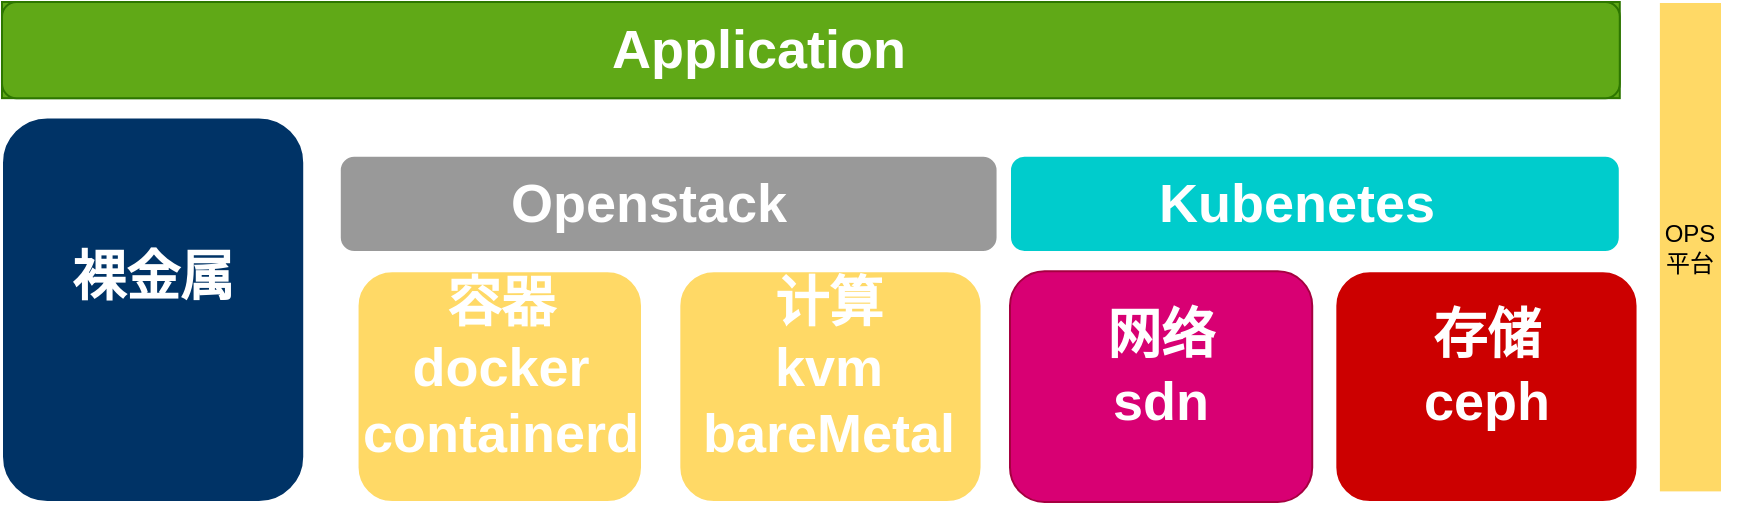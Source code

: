 <mxfile version="14.7.6" type="github" pages="3">
  <diagram name="Page-1" id="12e1b939-464a-85fe-373e-61e167be1490">
    <mxGraphModel dx="2066" dy="1074" grid="1" gridSize="10" guides="1" tooltips="1" connect="1" arrows="1" fold="1" page="1" pageScale="1.5" pageWidth="4681" pageHeight="3300" background="none" math="0" shadow="0">
      <root>
        <mxCell id="0" />
        <mxCell id="1" parent="0" />
        <mxCell id="xA-Apx7FD3ZzfJ_9MI9g-39" value="" style="group" parent="1" vertex="1" connectable="0">
          <mxGeometry x="440" y="70" width="880" height="250" as="geometry" />
        </mxCell>
        <mxCell id="xA-Apx7FD3ZzfJ_9MI9g-9" value="" style="group;fillColor=#60a917;strokeColor=#2D7600;fontColor=#ffffff;" parent="xA-Apx7FD3ZzfJ_9MI9g-39" vertex="1" connectable="0">
          <mxGeometry width="808.889" height="48.077" as="geometry" />
        </mxCell>
        <mxCell id="xA-Apx7FD3ZzfJ_9MI9g-6" value="" style="rounded=1;whiteSpace=wrap;html=1;strokeColor=#2D7600;strokeWidth=1;fillColor=#60a917;fontColor=#ffffff;" parent="xA-Apx7FD3ZzfJ_9MI9g-9" vertex="1">
          <mxGeometry width="808.889" height="48.077" as="geometry" />
        </mxCell>
        <mxCell id="xA-Apx7FD3ZzfJ_9MI9g-8" value="Application" style="text;html=1;strokeColor=none;fillColor=none;align=center;verticalAlign=middle;whiteSpace=wrap;rounded=0;shadow=0;fontSize=27;fontColor=#FFFFFF;fontStyle=1" parent="xA-Apx7FD3ZzfJ_9MI9g-9" vertex="1">
          <mxGeometry x="208.313" width="341.098" height="48.077" as="geometry" />
        </mxCell>
        <mxCell id="xA-Apx7FD3ZzfJ_9MI9g-10" value="" style="group" parent="xA-Apx7FD3ZzfJ_9MI9g-39" vertex="1" connectable="0">
          <mxGeometry x="168.889" y="76.923" width="328.889" height="48.077" as="geometry" />
        </mxCell>
        <mxCell id="xA-Apx7FD3ZzfJ_9MI9g-11" value="" style="rounded=1;whiteSpace=wrap;html=1;strokeColor=#FFFFFF;strokeWidth=1;fillColor=#999999;" parent="xA-Apx7FD3ZzfJ_9MI9g-10" vertex="1">
          <mxGeometry width="328.889" height="48.077" as="geometry" />
        </mxCell>
        <mxCell id="xA-Apx7FD3ZzfJ_9MI9g-12" value="Openstack" style="text;html=1;strokeColor=none;fillColor=none;align=center;verticalAlign=middle;whiteSpace=wrap;rounded=0;shadow=0;fontSize=27;fontColor=#FFFFFF;fontStyle=1" parent="xA-Apx7FD3ZzfJ_9MI9g-10" vertex="1">
          <mxGeometry x="84.699" width="138.688" height="48.077" as="geometry" />
        </mxCell>
        <mxCell id="xA-Apx7FD3ZzfJ_9MI9g-13" value="OPS平台" style="rounded=0;whiteSpace=wrap;html=1;strokeColor=#FFFFFF;strokeWidth=1;fillColor=#FFD966;gradientColor=none;" parent="xA-Apx7FD3ZzfJ_9MI9g-39" vertex="1">
          <mxGeometry x="828.44" width="31.56" height="245.192" as="geometry" />
        </mxCell>
        <mxCell id="xA-Apx7FD3ZzfJ_9MI9g-18" value="" style="group" parent="xA-Apx7FD3ZzfJ_9MI9g-39" vertex="1" connectable="0">
          <mxGeometry x="504" y="76.923" width="304.889" height="48.077" as="geometry" />
        </mxCell>
        <mxCell id="xA-Apx7FD3ZzfJ_9MI9g-16" value="" style="rounded=1;whiteSpace=wrap;html=1;strokeColor=#FFFFFF;strokeWidth=1;fillColor=#00CCCC;" parent="xA-Apx7FD3ZzfJ_9MI9g-18" vertex="1">
          <mxGeometry width="304.889" height="48.077" as="geometry" />
        </mxCell>
        <mxCell id="xA-Apx7FD3ZzfJ_9MI9g-17" value="Kubenetes" style="text;html=1;strokeColor=none;fillColor=none;align=center;verticalAlign=middle;whiteSpace=wrap;rounded=0;shadow=0;fontSize=27;fontColor=#FFFFFF;fontStyle=1" parent="xA-Apx7FD3ZzfJ_9MI9g-18" vertex="1">
          <mxGeometry x="78.518" width="128.568" height="48.077" as="geometry" />
        </mxCell>
        <mxCell id="xA-Apx7FD3ZzfJ_9MI9g-21" value="" style="group" parent="xA-Apx7FD3ZzfJ_9MI9g-39" vertex="1" connectable="0">
          <mxGeometry x="177.778" y="134.615" width="142.222" height="115.385" as="geometry" />
        </mxCell>
        <mxCell id="xA-Apx7FD3ZzfJ_9MI9g-19" value="" style="rounded=1;whiteSpace=wrap;html=1;fillColor=#FFD966;strokeColor=#FFFFFF;strokeWidth=1;" parent="xA-Apx7FD3ZzfJ_9MI9g-21" vertex="1">
          <mxGeometry width="142.222" height="115.385" as="geometry" />
        </mxCell>
        <mxCell id="xA-Apx7FD3ZzfJ_9MI9g-20" value="容器&lt;br&gt;docker&lt;br&gt;containerd" style="text;html=1;strokeColor=none;fillColor=none;align=center;verticalAlign=middle;whiteSpace=wrap;rounded=0;shadow=0;fontSize=27;fontColor=#FFFFFF;fontStyle=1" parent="xA-Apx7FD3ZzfJ_9MI9g-21" vertex="1">
          <mxGeometry x="5.845" y="24.038" width="130.53" height="48.077" as="geometry" />
        </mxCell>
        <mxCell id="xA-Apx7FD3ZzfJ_9MI9g-22" value="" style="group" parent="xA-Apx7FD3ZzfJ_9MI9g-39" vertex="1" connectable="0">
          <mxGeometry x="337.778" y="134.615" width="151.111" height="115.385" as="geometry" />
        </mxCell>
        <mxCell id="xA-Apx7FD3ZzfJ_9MI9g-23" value="" style="rounded=1;whiteSpace=wrap;html=1;fillColor=#FFD966;strokeColor=#FFFFFF;strokeWidth=1;" parent="xA-Apx7FD3ZzfJ_9MI9g-22" vertex="1">
          <mxGeometry x="0.889" width="151.111" height="115.385" as="geometry" />
        </mxCell>
        <mxCell id="xA-Apx7FD3ZzfJ_9MI9g-24" value="计算&lt;br&gt;kvm&lt;br&gt;bareMetal" style="text;html=1;strokeColor=none;fillColor=none;align=center;verticalAlign=middle;whiteSpace=wrap;rounded=0;shadow=0;fontSize=27;fontColor=#FFFFFF;fontStyle=1" parent="xA-Apx7FD3ZzfJ_9MI9g-22" vertex="1">
          <mxGeometry x="6.21" y="24.038" width="138.688" height="48.077" as="geometry" />
        </mxCell>
        <mxCell id="xA-Apx7FD3ZzfJ_9MI9g-25" value="" style="group" parent="xA-Apx7FD3ZzfJ_9MI9g-39" vertex="1" connectable="0">
          <mxGeometry x="504" y="134.615" width="151.111" height="115.385" as="geometry" />
        </mxCell>
        <mxCell id="xA-Apx7FD3ZzfJ_9MI9g-26" value="" style="rounded=1;whiteSpace=wrap;html=1;fillColor=#d80073;strokeColor=#A50040;strokeWidth=1;fontColor=#ffffff;" parent="xA-Apx7FD3ZzfJ_9MI9g-25" vertex="1">
          <mxGeometry width="151.111" height="115.385" as="geometry" />
        </mxCell>
        <mxCell id="xA-Apx7FD3ZzfJ_9MI9g-27" value="网络&lt;br&gt;sdn&lt;br&gt;" style="text;html=1;strokeColor=none;fillColor=none;align=center;verticalAlign=middle;whiteSpace=wrap;rounded=0;shadow=0;fontSize=27;fontColor=#FFFFFF;fontStyle=1" parent="xA-Apx7FD3ZzfJ_9MI9g-25" vertex="1">
          <mxGeometry x="6.21" y="24.038" width="138.688" height="48.077" as="geometry" />
        </mxCell>
        <mxCell id="xA-Apx7FD3ZzfJ_9MI9g-28" value="" style="group" parent="xA-Apx7FD3ZzfJ_9MI9g-39" vertex="1" connectable="0">
          <mxGeometry x="666.667" y="134.615" width="151.111" height="115.385" as="geometry" />
        </mxCell>
        <mxCell id="xA-Apx7FD3ZzfJ_9MI9g-29" value="" style="rounded=1;whiteSpace=wrap;html=1;strokeColor=#FFFFFF;strokeWidth=1;fillColor=#CC0000;" parent="xA-Apx7FD3ZzfJ_9MI9g-28" vertex="1">
          <mxGeometry width="151.111" height="115.385" as="geometry" />
        </mxCell>
        <mxCell id="xA-Apx7FD3ZzfJ_9MI9g-30" value="存储&lt;br&gt;ceph&lt;br&gt;" style="text;html=1;strokeColor=none;fillColor=none;align=center;verticalAlign=middle;whiteSpace=wrap;rounded=0;shadow=0;fontSize=27;fontColor=#FFFFFF;fontStyle=1" parent="xA-Apx7FD3ZzfJ_9MI9g-28" vertex="1">
          <mxGeometry x="6.21" y="24.038" width="138.688" height="48.077" as="geometry" />
        </mxCell>
        <mxCell id="xA-Apx7FD3ZzfJ_9MI9g-31" value="" style="group" parent="xA-Apx7FD3ZzfJ_9MI9g-39" vertex="1" connectable="0">
          <mxGeometry y="57.692" width="151.111" height="192.308" as="geometry" />
        </mxCell>
        <mxCell id="xA-Apx7FD3ZzfJ_9MI9g-32" value="" style="rounded=1;whiteSpace=wrap;html=1;strokeColor=#FFFFFF;strokeWidth=1;fillColor=#003366;" parent="xA-Apx7FD3ZzfJ_9MI9g-31" vertex="1">
          <mxGeometry width="151.111" height="192.308" as="geometry" />
        </mxCell>
        <mxCell id="xA-Apx7FD3ZzfJ_9MI9g-33" value="裸金属" style="text;html=1;strokeColor=none;fillColor=none;align=center;verticalAlign=middle;whiteSpace=wrap;rounded=0;shadow=0;fontSize=27;fontColor=#FFFFFF;fontStyle=1" parent="xA-Apx7FD3ZzfJ_9MI9g-31" vertex="1">
          <mxGeometry x="6.21" y="40.064" width="138.688" height="80.128" as="geometry" />
        </mxCell>
      </root>
    </mxGraphModel>
  </diagram>
  <diagram id="CvHFlYByhbGHV6HON6ab" name="Page-2">
    <mxGraphModel dx="2066" dy="1074" grid="1" gridSize="10" guides="1" tooltips="1" connect="1" arrows="1" fold="1" page="1" pageScale="1" pageWidth="4681" pageHeight="3300" math="0" shadow="0">
      <root>
        <mxCell id="0R_mIevTIfDxdQnX68P9-0" />
        <mxCell id="0R_mIevTIfDxdQnX68P9-1" parent="0R_mIevTIfDxdQnX68P9-0" />
        <mxCell id="8IOnvDrxRcLWv2jA8Hf4-0" value="" style="group" parent="0R_mIevTIfDxdQnX68P9-1" vertex="1" connectable="0">
          <mxGeometry x="270" y="380" width="240" height="350" as="geometry" />
        </mxCell>
        <mxCell id="8IOnvDrxRcLWv2jA8Hf4-1" value="集群规模：1335&lt;br&gt;云主机：8027&lt;br&gt;使用memory：237.7T&lt;br&gt;使用disk：4.8PB" style="rounded=1;whiteSpace=wrap;html=1;strokeColor=#FFFFFF;strokeWidth=1;gradientColor=none;fillColor=#B3B3B3;" parent="8IOnvDrxRcLWv2jA8Hf4-0" vertex="1">
          <mxGeometry width="240" height="350" as="geometry" />
        </mxCell>
        <mxCell id="8IOnvDrxRcLWv2jA8Hf4-2" value="博兴机房" style="text;html=1;strokeColor=none;fillColor=none;align=center;verticalAlign=middle;whiteSpace=wrap;rounded=0;shadow=0;fontSize=27;fontColor=#FFFFFF;fontStyle=1" parent="8IOnvDrxRcLWv2jA8Hf4-0" vertex="1">
          <mxGeometry width="240" height="50" as="geometry" />
        </mxCell>
        <mxCell id="8IOnvDrxRcLWv2jA8Hf4-3" value="" style="rounded=0;whiteSpace=wrap;html=1;strokeColor=#FFFFFF;strokeWidth=1;gradientColor=none;fillColor=#CCCCFF;" parent="0R_mIevTIfDxdQnX68P9-1" vertex="1">
          <mxGeometry x="180" y="840" width="920" height="430" as="geometry" />
        </mxCell>
        <mxCell id="8IOnvDrxRcLWv2jA8Hf4-4" value="Nova,Glance,Cinder 使用同一存储pool" style="text;html=1;strokeColor=none;fillColor=none;align=center;verticalAlign=middle;whiteSpace=wrap;rounded=0;shadow=0;fontSize=27;fontColor=#FFFFFF;fontStyle=1" parent="0R_mIevTIfDxdQnX68P9-1" vertex="1">
          <mxGeometry x="320" y="840" width="650" height="50" as="geometry" />
        </mxCell>
        <mxCell id="9GOsruX7ZAcM9XkK-i7c-39" value="" style="edgeStyle=orthogonalEdgeStyle;rounded=0;orthogonalLoop=1;jettySize=auto;html=1;fontSize=16;startArrow=classic;startFill=1;entryX=0.5;entryY=0;entryDx=0;entryDy=0;" parent="0R_mIevTIfDxdQnX68P9-1" source="8IOnvDrxRcLWv2jA8Hf4-5" target="8IOnvDrxRcLWv2jA8Hf4-21" edge="1">
          <mxGeometry relative="1" as="geometry" />
        </mxCell>
        <mxCell id="8IOnvDrxRcLWv2jA8Hf4-5" value="" style="rounded=0;whiteSpace=wrap;html=1;strokeColor=#FFFFFF;strokeWidth=1;gradientColor=none;fillColor=#999999;" parent="0R_mIevTIfDxdQnX68P9-1" vertex="1">
          <mxGeometry x="567.5" y="890" width="145" height="90" as="geometry" />
        </mxCell>
        <mxCell id="9GOsruX7ZAcM9XkK-i7c-37" value="" style="edgeStyle=orthogonalEdgeStyle;rounded=0;orthogonalLoop=1;jettySize=auto;html=1;fontSize=16;startArrow=classic;startFill=1;" parent="0R_mIevTIfDxdQnX68P9-1" source="8IOnvDrxRcLWv2jA8Hf4-6" target="8IOnvDrxRcLWv2jA8Hf4-21" edge="1">
          <mxGeometry relative="1" as="geometry">
            <Array as="points">
              <mxPoint x="325" y="1020" />
              <mxPoint x="325" y="1020" />
            </Array>
          </mxGeometry>
        </mxCell>
        <mxCell id="8IOnvDrxRcLWv2jA8Hf4-6" value="" style="rounded=0;whiteSpace=wrap;html=1;strokeColor=#FFFFFF;strokeWidth=1;gradientColor=none;fillColor=#999999;" parent="0R_mIevTIfDxdQnX68P9-1" vertex="1">
          <mxGeometry x="250" y="890" width="150" height="90" as="geometry" />
        </mxCell>
        <mxCell id="9GOsruX7ZAcM9XkK-i7c-40" value="" style="edgeStyle=orthogonalEdgeStyle;rounded=0;orthogonalLoop=1;jettySize=auto;html=1;fontSize=16;startArrow=classic;startFill=1;" parent="0R_mIevTIfDxdQnX68P9-1" source="8IOnvDrxRcLWv2jA8Hf4-7" target="8IOnvDrxRcLWv2jA8Hf4-21" edge="1">
          <mxGeometry relative="1" as="geometry">
            <Array as="points">
              <mxPoint x="960" y="1030" />
              <mxPoint x="960" y="1030" />
            </Array>
          </mxGeometry>
        </mxCell>
        <mxCell id="8IOnvDrxRcLWv2jA8Hf4-7" value="" style="rounded=0;whiteSpace=wrap;html=1;strokeColor=#FFFFFF;strokeWidth=1;gradientColor=none;fillColor=#999999;" parent="0R_mIevTIfDxdQnX68P9-1" vertex="1">
          <mxGeometry x="890" y="895" width="140" height="90" as="geometry" />
        </mxCell>
        <mxCell id="8IOnvDrxRcLWv2jA8Hf4-10" value="nova" style="text;html=1;strokeColor=none;align=center;verticalAlign=middle;whiteSpace=wrap;rounded=1;shadow=0;fontSize=16;fontColor=#FFFFFF;fontStyle=1;fillColor=#67AB9F;" parent="0R_mIevTIfDxdQnX68P9-1" vertex="1">
          <mxGeometry x="265" y="911" width="120" height="20" as="geometry" />
        </mxCell>
        <mxCell id="8IOnvDrxRcLWv2jA8Hf4-11" value="glance" style="text;html=1;strokeColor=none;align=center;verticalAlign=middle;whiteSpace=wrap;rounded=1;shadow=0;fontSize=16;fontColor=#FFFFFF;fontStyle=1;fillColor=#67AB9F;" parent="0R_mIevTIfDxdQnX68P9-1" vertex="1">
          <mxGeometry x="585" y="910" width="120" height="20" as="geometry" />
        </mxCell>
        <mxCell id="8IOnvDrxRcLWv2jA8Hf4-12" value="cinder" style="text;html=1;strokeColor=none;align=center;verticalAlign=middle;whiteSpace=wrap;rounded=1;shadow=0;fontSize=16;fontColor=#FFFFFF;fontStyle=1;fillColor=#67AB9F;" parent="0R_mIevTIfDxdQnX68P9-1" vertex="1">
          <mxGeometry x="900" y="910" width="120" height="20" as="geometry" />
        </mxCell>
        <mxCell id="8IOnvDrxRcLWv2jA8Hf4-19" value="&lt;font style=&quot;font-size: 12px&quot;&gt;VM&lt;/font&gt;" style="ellipse;shape=doubleEllipse;whiteSpace=wrap;html=1;rounded=1;fontSize=16;strokeColor=#FFFFFF;strokeWidth=1;fillColor=#EA6B66;gradientColor=none;" parent="0R_mIevTIfDxdQnX68P9-1" vertex="1">
          <mxGeometry x="265" y="940" width="45" height="30" as="geometry" />
        </mxCell>
        <mxCell id="8IOnvDrxRcLWv2jA8Hf4-20" value="&lt;font style=&quot;font-size: 12px&quot;&gt;VM&lt;/font&gt;" style="ellipse;shape=doubleEllipse;whiteSpace=wrap;html=1;rounded=1;fontSize=16;strokeColor=#FFFFFF;strokeWidth=1;fillColor=#EA6B66;gradientColor=none;" parent="0R_mIevTIfDxdQnX68P9-1" vertex="1">
          <mxGeometry x="340" y="940" width="45" height="30" as="geometry" />
        </mxCell>
        <mxCell id="8IOnvDrxRcLWv2jA8Hf4-21" value="" style="rounded=1;whiteSpace=wrap;html=1;fontSize=16;strokeColor=#FFFFFF;strokeWidth=1;fillColor=#CCCCCC;" parent="0R_mIevTIfDxdQnX68P9-1" vertex="1">
          <mxGeometry x="180" y="1040" width="920" height="230" as="geometry" />
        </mxCell>
        <mxCell id="9GOsruX7ZAcM9XkK-i7c-0" value="Pool" style="ellipse;shape=doubleEllipse;whiteSpace=wrap;html=1;rounded=1;fontSize=16;strokeColor=#FFFFFF;strokeWidth=1;gradientColor=none;fillColor=#CC99FF;" parent="0R_mIevTIfDxdQnX68P9-1" vertex="1">
          <mxGeometry x="501.25" y="1060" width="287.5" height="100" as="geometry" />
        </mxCell>
        <mxCell id="9GOsruX7ZAcM9XkK-i7c-1" value="pg1" style="ellipse;shape=doubleEllipse;whiteSpace=wrap;html=1;aspect=fixed;rounded=1;fontSize=16;strokeColor=#FFFFFF;strokeWidth=1;gradientColor=none;fillColor=#9999FF;" parent="0R_mIevTIfDxdQnX68P9-1" vertex="1">
          <mxGeometry x="540" y="1080" width="40" height="40" as="geometry" />
        </mxCell>
        <mxCell id="9GOsruX7ZAcM9XkK-i7c-2" value="pg4" style="ellipse;shape=doubleEllipse;whiteSpace=wrap;html=1;aspect=fixed;rounded=1;fontSize=16;strokeColor=#FFFFFF;strokeWidth=1;gradientColor=none;fillColor=#9999FF;" parent="0R_mIevTIfDxdQnX68P9-1" vertex="1">
          <mxGeometry x="717.5" y="1100" width="40" height="40" as="geometry" />
        </mxCell>
        <mxCell id="9GOsruX7ZAcM9XkK-i7c-3" value="pg3" style="ellipse;shape=doubleEllipse;whiteSpace=wrap;html=1;aspect=fixed;rounded=1;fontSize=16;strokeColor=#FFFFFF;strokeWidth=1;gradientColor=none;fillColor=#9999FF;" parent="0R_mIevTIfDxdQnX68P9-1" vertex="1">
          <mxGeometry x="677.5" y="1080" width="40" height="40" as="geometry" />
        </mxCell>
        <mxCell id="9GOsruX7ZAcM9XkK-i7c-4" value="pg2" style="ellipse;shape=doubleEllipse;whiteSpace=wrap;html=1;aspect=fixed;rounded=1;fontSize=16;strokeColor=#FFFFFF;strokeWidth=1;gradientColor=none;fillColor=#9999FF;" parent="0R_mIevTIfDxdQnX68P9-1" vertex="1">
          <mxGeometry x="580" y="1110" width="40" height="40" as="geometry" />
        </mxCell>
        <mxCell id="9GOsruX7ZAcM9XkK-i7c-8" value="" style="group" parent="0R_mIevTIfDxdQnX68P9-1" vertex="1" connectable="0">
          <mxGeometry x="220" y="1150" width="120" height="120" as="geometry" />
        </mxCell>
        <mxCell id="9GOsruX7ZAcM9XkK-i7c-5" value="Node" style="rounded=0;whiteSpace=wrap;html=1;fontSize=16;strokeColor=#FFFFFF;strokeWidth=1;fillColor=#9999FF;gradientColor=none;labelPosition=center;verticalLabelPosition=top;align=center;verticalAlign=bottom;" parent="9GOsruX7ZAcM9XkK-i7c-8" vertex="1">
          <mxGeometry width="120" height="120" as="geometry" />
        </mxCell>
        <mxCell id="9GOsruX7ZAcM9XkK-i7c-6" value="ODS" style="whiteSpace=wrap;html=1;aspect=fixed;rounded=1;fontSize=16;strokeColor=#FFFFFF;strokeWidth=1;gradientColor=none;fillColor=#00FF80;" parent="9GOsruX7ZAcM9XkK-i7c-8" vertex="1">
          <mxGeometry x="10" y="50" width="40" height="40" as="geometry" />
        </mxCell>
        <mxCell id="9GOsruX7ZAcM9XkK-i7c-7" value="ODS" style="whiteSpace=wrap;html=1;aspect=fixed;rounded=1;fontSize=16;strokeColor=#FFFFFF;strokeWidth=1;gradientColor=none;fillColor=#00FF80;" parent="9GOsruX7ZAcM9XkK-i7c-8" vertex="1">
          <mxGeometry x="70" y="50" width="40" height="40" as="geometry" />
        </mxCell>
        <mxCell id="9GOsruX7ZAcM9XkK-i7c-9" value="" style="group" parent="0R_mIevTIfDxdQnX68P9-1" vertex="1" connectable="0">
          <mxGeometry x="360" y="1150" width="120" height="120" as="geometry" />
        </mxCell>
        <mxCell id="9GOsruX7ZAcM9XkK-i7c-10" value="Node" style="rounded=0;whiteSpace=wrap;html=1;fontSize=16;strokeColor=#FFFFFF;strokeWidth=1;fillColor=#9999FF;gradientColor=none;labelPosition=center;verticalLabelPosition=top;align=center;verticalAlign=bottom;" parent="9GOsruX7ZAcM9XkK-i7c-9" vertex="1">
          <mxGeometry width="120" height="120" as="geometry" />
        </mxCell>
        <mxCell id="9GOsruX7ZAcM9XkK-i7c-11" value="ODS" style="whiteSpace=wrap;html=1;aspect=fixed;rounded=1;fontSize=16;strokeColor=#FFFFFF;strokeWidth=1;gradientColor=none;fillColor=#00FF80;" parent="9GOsruX7ZAcM9XkK-i7c-9" vertex="1">
          <mxGeometry x="10" y="50" width="40" height="40" as="geometry" />
        </mxCell>
        <mxCell id="9GOsruX7ZAcM9XkK-i7c-12" value="ODS" style="whiteSpace=wrap;html=1;aspect=fixed;rounded=1;fontSize=16;strokeColor=#FFFFFF;strokeWidth=1;gradientColor=none;fillColor=#00FF80;" parent="9GOsruX7ZAcM9XkK-i7c-9" vertex="1">
          <mxGeometry x="70" y="50" width="40" height="40" as="geometry" />
        </mxCell>
        <mxCell id="9GOsruX7ZAcM9XkK-i7c-13" value="" style="group" parent="0R_mIevTIfDxdQnX68P9-1" vertex="1" connectable="0">
          <mxGeometry x="800" y="1140" width="120" height="120" as="geometry" />
        </mxCell>
        <mxCell id="9GOsruX7ZAcM9XkK-i7c-14" value="Node" style="rounded=0;whiteSpace=wrap;html=1;fontSize=16;strokeColor=#FFFFFF;strokeWidth=1;fillColor=#9999FF;gradientColor=none;labelPosition=center;verticalLabelPosition=top;align=center;verticalAlign=bottom;" parent="9GOsruX7ZAcM9XkK-i7c-13" vertex="1">
          <mxGeometry width="120" height="120" as="geometry" />
        </mxCell>
        <mxCell id="9GOsruX7ZAcM9XkK-i7c-15" value="ODS" style="whiteSpace=wrap;html=1;aspect=fixed;rounded=1;fontSize=16;strokeColor=#FFFFFF;strokeWidth=1;gradientColor=none;fillColor=#00FF80;" parent="9GOsruX7ZAcM9XkK-i7c-13" vertex="1">
          <mxGeometry x="10" y="50" width="40" height="40" as="geometry" />
        </mxCell>
        <mxCell id="9GOsruX7ZAcM9XkK-i7c-16" value="ODS" style="whiteSpace=wrap;html=1;aspect=fixed;rounded=1;fontSize=16;strokeColor=#FFFFFF;strokeWidth=1;gradientColor=none;fillColor=#00FF80;" parent="9GOsruX7ZAcM9XkK-i7c-13" vertex="1">
          <mxGeometry x="70" y="50" width="40" height="40" as="geometry" />
        </mxCell>
        <mxCell id="9GOsruX7ZAcM9XkK-i7c-17" value="" style="group" parent="0R_mIevTIfDxdQnX68P9-1" vertex="1" connectable="0">
          <mxGeometry x="950" y="1140" width="120" height="120" as="geometry" />
        </mxCell>
        <mxCell id="9GOsruX7ZAcM9XkK-i7c-18" value="Node" style="rounded=0;whiteSpace=wrap;html=1;fontSize=16;strokeColor=#FFFFFF;strokeWidth=1;fillColor=#9999FF;gradientColor=none;labelPosition=center;verticalLabelPosition=top;align=center;verticalAlign=bottom;" parent="9GOsruX7ZAcM9XkK-i7c-17" vertex="1">
          <mxGeometry width="120" height="120" as="geometry" />
        </mxCell>
        <mxCell id="9GOsruX7ZAcM9XkK-i7c-19" value="ODS" style="whiteSpace=wrap;html=1;aspect=fixed;rounded=1;fontSize=16;strokeColor=#FFFFFF;strokeWidth=1;gradientColor=none;fillColor=#00FF80;" parent="9GOsruX7ZAcM9XkK-i7c-17" vertex="1">
          <mxGeometry x="10" y="50" width="40" height="40" as="geometry" />
        </mxCell>
        <mxCell id="9GOsruX7ZAcM9XkK-i7c-20" value="ODS" style="whiteSpace=wrap;html=1;aspect=fixed;rounded=1;fontSize=16;strokeColor=#FFFFFF;strokeWidth=1;gradientColor=none;fillColor=#00FF80;" parent="9GOsruX7ZAcM9XkK-i7c-17" vertex="1">
          <mxGeometry x="70" y="50" width="40" height="40" as="geometry" />
        </mxCell>
        <mxCell id="9GOsruX7ZAcM9XkK-i7c-29" value="" style="curved=1;endArrow=classic;html=1;fontSize=16;exitX=-0.025;exitY=0.7;exitDx=0;exitDy=0;exitPerimeter=0;entryX=0.5;entryY=0;entryDx=0;entryDy=0;" parent="0R_mIevTIfDxdQnX68P9-1" source="9GOsruX7ZAcM9XkK-i7c-1" target="9GOsruX7ZAcM9XkK-i7c-6" edge="1">
          <mxGeometry width="50" height="50" relative="1" as="geometry">
            <mxPoint x="1020" y="820" as="sourcePoint" />
            <mxPoint x="640" y="780" as="targetPoint" />
            <Array as="points">
              <mxPoint x="480" y="1080" />
              <mxPoint x="410" y="1070" />
              <mxPoint x="360" y="1080" />
              <mxPoint x="310" y="1120" />
            </Array>
          </mxGeometry>
        </mxCell>
        <mxCell id="9GOsruX7ZAcM9XkK-i7c-30" value="" style="curved=1;endArrow=classic;html=1;fontSize=16;entryX=0.5;entryY=0;entryDx=0;entryDy=0;entryPerimeter=0;" parent="0R_mIevTIfDxdQnX68P9-1" target="9GOsruX7ZAcM9XkK-i7c-11" edge="1">
          <mxGeometry width="50" height="50" relative="1" as="geometry">
            <mxPoint x="540" y="1110" as="sourcePoint" />
            <mxPoint x="572.5" y="1175" as="targetPoint" />
            <Array as="points">
              <mxPoint x="500" y="1100" />
              <mxPoint x="360" y="1090" />
            </Array>
          </mxGeometry>
        </mxCell>
        <mxCell id="9GOsruX7ZAcM9XkK-i7c-31" value="" style="curved=1;endArrow=classic;html=1;fontSize=16;exitX=0;exitY=1;exitDx=0;exitDy=0;entryX=0.5;entryY=0;entryDx=0;entryDy=0;" parent="0R_mIevTIfDxdQnX68P9-1" source="9GOsruX7ZAcM9XkK-i7c-1" target="9GOsruX7ZAcM9XkK-i7c-15" edge="1">
          <mxGeometry width="50" height="50" relative="1" as="geometry">
            <mxPoint x="560" y="1225" as="sourcePoint" />
            <mxPoint x="610" y="1175" as="targetPoint" />
            <Array as="points">
              <mxPoint x="520" y="1150" />
              <mxPoint x="580" y="1180" />
            </Array>
          </mxGeometry>
        </mxCell>
        <mxCell id="9GOsruX7ZAcM9XkK-i7c-32" value="" style="curved=1;endArrow=classic;html=1;fontSize=16;entryX=1;entryY=0.5;entryDx=0;entryDy=0;" parent="0R_mIevTIfDxdQnX68P9-1" source="9GOsruX7ZAcM9XkK-i7c-2" target="9GOsruX7ZAcM9XkK-i7c-12" edge="1">
          <mxGeometry width="50" height="50" relative="1" as="geometry">
            <mxPoint x="550" y="1260" as="sourcePoint" />
            <mxPoint x="600" y="1210" as="targetPoint" />
            <Array as="points">
              <mxPoint x="760" y="1190" />
            </Array>
          </mxGeometry>
        </mxCell>
        <mxCell id="9GOsruX7ZAcM9XkK-i7c-33" value="" style="curved=1;endArrow=classic;html=1;fontSize=16;exitX=1;exitY=0.5;exitDx=0;exitDy=0;entryX=0.5;entryY=0;entryDx=0;entryDy=0;" parent="0R_mIevTIfDxdQnX68P9-1" source="9GOsruX7ZAcM9XkK-i7c-2" target="9GOsruX7ZAcM9XkK-i7c-16" edge="1">
          <mxGeometry width="50" height="50" relative="1" as="geometry">
            <mxPoint x="690" y="1260" as="sourcePoint" />
            <mxPoint x="740" y="1210" as="targetPoint" />
            <Array as="points">
              <mxPoint x="900" y="1120" />
            </Array>
          </mxGeometry>
        </mxCell>
        <mxCell id="9GOsruX7ZAcM9XkK-i7c-34" value="" style="curved=1;endArrow=classic;html=1;fontSize=16;entryX=0.5;entryY=0;entryDx=0;entryDy=0;" parent="0R_mIevTIfDxdQnX68P9-1" target="9GOsruX7ZAcM9XkK-i7c-19" edge="1">
          <mxGeometry width="50" height="50" relative="1" as="geometry">
            <mxPoint x="760" y="1120" as="sourcePoint" />
            <mxPoint x="985" y="1060" as="targetPoint" />
            <Array as="points">
              <mxPoint x="870" y="1070" />
              <mxPoint x="935" y="1120" />
            </Array>
          </mxGeometry>
        </mxCell>
      </root>
    </mxGraphModel>
  </diagram>
  <diagram id="hVeowmfRpKV5Zu2NvFsv" name="Page-3">
    <mxGraphModel dx="2066" dy="1074" grid="1" gridSize="10" guides="1" tooltips="1" connect="1" arrows="1" fold="1" page="1" pageScale="1" pageWidth="4681" pageHeight="3300" math="0" shadow="0">
      <root>
        <mxCell id="oIWO2euINBTSQd1saSlf-0" />
        <mxCell id="oIWO2euINBTSQd1saSlf-1" parent="oIWO2euINBTSQd1saSlf-0" />
        <mxCell id="oIWO2euINBTSQd1saSlf-2" value="" style="edgeStyle=orthogonalEdgeStyle;rounded=0;orthogonalLoop=1;jettySize=auto;html=1;" edge="1" parent="oIWO2euINBTSQd1saSlf-1" source="oIWO2euINBTSQd1saSlf-3" target="oIWO2euINBTSQd1saSlf-6">
          <mxGeometry relative="1" as="geometry" />
        </mxCell>
        <mxCell id="oIWO2euINBTSQd1saSlf-3" value="cgroupManager" style="rounded=0;whiteSpace=wrap;html=1;" vertex="1" parent="oIWO2euINBTSQd1saSlf-1">
          <mxGeometry x="460" y="90" width="120" height="60" as="geometry" />
        </mxCell>
        <mxCell id="oIWO2euINBTSQd1saSlf-4" value="" style="edgeStyle=orthogonalEdgeStyle;rounded=0;orthogonalLoop=1;jettySize=auto;html=1;" edge="1" parent="oIWO2euINBTSQd1saSlf-1" source="oIWO2euINBTSQd1saSlf-6" target="oIWO2euINBTSQd1saSlf-8">
          <mxGeometry relative="1" as="geometry" />
        </mxCell>
        <mxCell id="oIWO2euINBTSQd1saSlf-5" value="" style="edgeStyle=orthogonalEdgeStyle;rounded=0;orthogonalLoop=1;jettySize=auto;html=1;" edge="1" parent="oIWO2euINBTSQd1saSlf-1" source="oIWO2euINBTSQd1saSlf-6" target="oIWO2euINBTSQd1saSlf-10">
          <mxGeometry relative="1" as="geometry" />
        </mxCell>
        <mxCell id="oIWO2euINBTSQd1saSlf-6" value="/" style="rounded=0;whiteSpace=wrap;html=1;" vertex="1" parent="oIWO2euINBTSQd1saSlf-1">
          <mxGeometry x="460" y="170" width="120" height="60" as="geometry" />
        </mxCell>
        <mxCell id="oIWO2euINBTSQd1saSlf-7" value="" style="edgeStyle=orthogonalEdgeStyle;rounded=0;orthogonalLoop=1;jettySize=auto;html=1;" edge="1" parent="oIWO2euINBTSQd1saSlf-1" source="oIWO2euINBTSQd1saSlf-8" target="oIWO2euINBTSQd1saSlf-28">
          <mxGeometry relative="1" as="geometry" />
        </mxCell>
        <mxCell id="oIWO2euINBTSQd1saSlf-8" value="/kubepods.slice" style="rounded=0;whiteSpace=wrap;html=1;" vertex="1" parent="oIWO2euINBTSQd1saSlf-1">
          <mxGeometry x="460" y="360" width="120" height="60" as="geometry" />
        </mxCell>
        <mxCell id="oIWO2euINBTSQd1saSlf-9" value="" style="edgeStyle=orthogonalEdgeStyle;rounded=0;orthogonalLoop=1;jettySize=auto;html=1;" edge="1" parent="oIWO2euINBTSQd1saSlf-1" source="oIWO2euINBTSQd1saSlf-10" target="oIWO2euINBTSQd1saSlf-18">
          <mxGeometry relative="1" as="geometry" />
        </mxCell>
        <mxCell id="oIWO2euINBTSQd1saSlf-10" value="--system-reserved&lt;br&gt;-cgroup" style="rounded=0;whiteSpace=wrap;html=1;" vertex="1" parent="oIWO2euINBTSQd1saSlf-1">
          <mxGeometry x="650" y="260" width="120" height="60" as="geometry" />
        </mxCell>
        <mxCell id="oIWO2euINBTSQd1saSlf-11" value="" style="edgeStyle=orthogonalEdgeStyle;rounded=0;orthogonalLoop=1;jettySize=auto;html=1;" edge="1" parent="oIWO2euINBTSQd1saSlf-1" source="oIWO2euINBTSQd1saSlf-12" target="oIWO2euINBTSQd1saSlf-20">
          <mxGeometry relative="1" as="geometry" />
        </mxCell>
        <mxCell id="oIWO2euINBTSQd1saSlf-12" value="--kubelet-cgroup" style="rounded=0;whiteSpace=wrap;html=1;" vertex="1" parent="oIWO2euINBTSQd1saSlf-1">
          <mxGeometry x="840" y="260" width="120" height="60" as="geometry" />
        </mxCell>
        <mxCell id="oIWO2euINBTSQd1saSlf-13" value="" style="edgeStyle=orthogonalEdgeStyle;rounded=0;orthogonalLoop=1;jettySize=auto;html=1;" edge="1" parent="oIWO2euINBTSQd1saSlf-1">
          <mxGeometry relative="1" as="geometry">
            <mxPoint x="710" y="200" as="sourcePoint" />
            <mxPoint x="900" y="260" as="targetPoint" />
          </mxGeometry>
        </mxCell>
        <mxCell id="oIWO2euINBTSQd1saSlf-14" value="" style="edgeStyle=orthogonalEdgeStyle;rounded=0;orthogonalLoop=1;jettySize=auto;html=1;" edge="1" parent="oIWO2euINBTSQd1saSlf-1" source="oIWO2euINBTSQd1saSlf-15" target="oIWO2euINBTSQd1saSlf-22">
          <mxGeometry relative="1" as="geometry" />
        </mxCell>
        <mxCell id="oIWO2euINBTSQd1saSlf-15" value="--runtime-cgroup" style="rounded=0;whiteSpace=wrap;html=1;" vertex="1" parent="oIWO2euINBTSQd1saSlf-1">
          <mxGeometry x="1030" y="260" width="120" height="60" as="geometry" />
        </mxCell>
        <mxCell id="oIWO2euINBTSQd1saSlf-16" value="" style="edgeStyle=orthogonalEdgeStyle;rounded=0;orthogonalLoop=1;jettySize=auto;html=1;" edge="1" parent="oIWO2euINBTSQd1saSlf-1">
          <mxGeometry relative="1" as="geometry">
            <mxPoint x="900" y="200" as="sourcePoint" />
            <mxPoint x="1090" y="260" as="targetPoint" />
          </mxGeometry>
        </mxCell>
        <mxCell id="oIWO2euINBTSQd1saSlf-17" value="" style="edgeStyle=orthogonalEdgeStyle;rounded=0;orthogonalLoop=1;jettySize=auto;html=1;" edge="1" parent="oIWO2euINBTSQd1saSlf-1" source="oIWO2euINBTSQd1saSlf-18" target="oIWO2euINBTSQd1saSlf-24">
          <mxGeometry relative="1" as="geometry" />
        </mxCell>
        <mxCell id="oIWO2euINBTSQd1saSlf-18" value="system&lt;br&gt;// 使用默认的system.slice" style="rounded=0;whiteSpace=wrap;html=1;" vertex="1" parent="oIWO2euINBTSQd1saSlf-1">
          <mxGeometry x="650" y="360" width="120" height="60" as="geometry" />
        </mxCell>
        <mxCell id="oIWO2euINBTSQd1saSlf-19" value="" style="edgeStyle=orthogonalEdgeStyle;rounded=0;orthogonalLoop=1;jettySize=auto;html=1;" edge="1" parent="oIWO2euINBTSQd1saSlf-1" source="oIWO2euINBTSQd1saSlf-20" target="oIWO2euINBTSQd1saSlf-25">
          <mxGeometry relative="1" as="geometry" />
        </mxCell>
        <mxCell id="oIWO2euINBTSQd1saSlf-20" value="kubelet.slice&lt;br&gt;// 使用kubelet.slice" style="rounded=0;whiteSpace=wrap;html=1;" vertex="1" parent="oIWO2euINBTSQd1saSlf-1">
          <mxGeometry x="840" y="360" width="120" height="60" as="geometry" />
        </mxCell>
        <mxCell id="oIWO2euINBTSQd1saSlf-21" value="" style="edgeStyle=orthogonalEdgeStyle;rounded=0;orthogonalLoop=1;jettySize=auto;html=1;" edge="1" parent="oIWO2euINBTSQd1saSlf-1" source="oIWO2euINBTSQd1saSlf-22" target="oIWO2euINBTSQd1saSlf-26">
          <mxGeometry relative="1" as="geometry" />
        </mxCell>
        <mxCell id="oIWO2euINBTSQd1saSlf-22" value="runtime.slice&lt;br&gt;// 使用kubelet.slice" style="rounded=0;whiteSpace=wrap;html=1;" vertex="1" parent="oIWO2euINBTSQd1saSlf-1">
          <mxGeometry x="1030" y="360" width="120" height="60" as="geometry" />
        </mxCell>
        <mxCell id="oIWO2euINBTSQd1saSlf-23" value="default" style="text;html=1;align=center;verticalAlign=middle;resizable=0;points=[];autosize=1;strokeColor=none;" vertex="1" parent="oIWO2euINBTSQd1saSlf-1">
          <mxGeometry x="530" y="280" width="50" height="20" as="geometry" />
        </mxCell>
        <mxCell id="oIWO2euINBTSQd1saSlf-24" value="作用: 用于预留系统进程可以使用的资源&lt;br&gt;如果设置为8GiB&lt;br&gt;/sys/fs/cgroup/&lt;br&gt;memory/system.slice/&lt;br&gt;memory.limit_in_bytes&lt;br&gt;= 8 * 1024 * 1024&amp;nbsp;&lt;br&gt;*1024" style="rounded=0;whiteSpace=wrap;html=1;" vertex="1" parent="oIWO2euINBTSQd1saSlf-1">
          <mxGeometry x="650" y="450" width="120" height="150" as="geometry" />
        </mxCell>
        <mxCell id="oIWO2euINBTSQd1saSlf-25" value="作用: 用于预留kubelet进程可以使用的资源&lt;br&gt;如果设置为8GiB&lt;br&gt;/sys/fs/cgroup/&lt;br&gt;memory/system.slice/&lt;br&gt;memory.limit_in_bytes&lt;br&gt;= 8 * 1024 * 1024&amp;nbsp;&lt;br&gt;*1024" style="rounded=0;whiteSpace=wrap;html=1;" vertex="1" parent="oIWO2euINBTSQd1saSlf-1">
          <mxGeometry x="840" y="450" width="120" height="150" as="geometry" />
        </mxCell>
        <mxCell id="oIWO2euINBTSQd1saSlf-26" value="作用: 用于预留runtime(默认是dockerd)进程可以使用的资源&lt;br&gt;如果设置为8GiB&lt;br&gt;/sys/fs/cgroup/&lt;br&gt;memory/system.slice/&lt;br&gt;memory.limit_in_bytes&lt;br&gt;= 8 * 1024 * 1024&amp;nbsp;&lt;br&gt;*1024" style="rounded=0;whiteSpace=wrap;html=1;" vertex="1" parent="oIWO2euINBTSQd1saSlf-1">
          <mxGeometry x="1030" y="450" width="120" height="150" as="geometry" />
        </mxCell>
        <mxCell id="oIWO2euINBTSQd1saSlf-27" value="" style="edgeStyle=orthogonalEdgeStyle;rounded=0;orthogonalLoop=1;jettySize=auto;html=1;" edge="1" parent="oIWO2euINBTSQd1saSlf-1" source="oIWO2euINBTSQd1saSlf-28" target="oIWO2euINBTSQd1saSlf-30">
          <mxGeometry relative="1" as="geometry">
            <Array as="points">
              <mxPoint x="520" y="630" />
              <mxPoint x="520" y="630" />
            </Array>
          </mxGeometry>
        </mxCell>
        <mxCell id="oIWO2euINBTSQd1saSlf-28" value="/sys/fs/cgroup/&lt;br&gt;memory&lt;br&gt;/kubepods.slice&lt;br&gt;&lt;br&gt;memory.limit_in_bytes&lt;br&gt;计算方式为&lt;br&gt;mem_total - system_reserved -&amp;nbsp;&lt;br&gt;kube_reserved" style="rounded=0;whiteSpace=wrap;html=1;" vertex="1" parent="oIWO2euINBTSQd1saSlf-1">
          <mxGeometry x="460" y="450" width="120" height="150" as="geometry" />
        </mxCell>
        <mxCell id="oIWO2euINBTSQd1saSlf-29" value="" style="edgeStyle=orthogonalEdgeStyle;rounded=0;orthogonalLoop=1;jettySize=auto;html=1;" edge="1" parent="oIWO2euINBTSQd1saSlf-1" source="oIWO2euINBTSQd1saSlf-30" target="oIWO2euINBTSQd1saSlf-38">
          <mxGeometry relative="1" as="geometry" />
        </mxCell>
        <mxCell id="oIWO2euINBTSQd1saSlf-30" value="bestEfforts" style="whiteSpace=wrap;html=1;rounded=0;" vertex="1" parent="oIWO2euINBTSQd1saSlf-1">
          <mxGeometry x="460" y="650" width="120" height="60" as="geometry" />
        </mxCell>
        <mxCell id="oIWO2euINBTSQd1saSlf-31" value="" style="edgeStyle=orthogonalEdgeStyle;rounded=0;orthogonalLoop=1;jettySize=auto;html=1;" edge="1" parent="oIWO2euINBTSQd1saSlf-1" source="oIWO2euINBTSQd1saSlf-32" target="oIWO2euINBTSQd1saSlf-40">
          <mxGeometry relative="1" as="geometry" />
        </mxCell>
        <mxCell id="oIWO2euINBTSQd1saSlf-32" value="burstable" style="whiteSpace=wrap;html=1;rounded=0;" vertex="1" parent="oIWO2euINBTSQd1saSlf-1">
          <mxGeometry x="620" y="650" width="120" height="60" as="geometry" />
        </mxCell>
        <mxCell id="oIWO2euINBTSQd1saSlf-33" value="gurantee" style="whiteSpace=wrap;html=1;rounded=0;" vertex="1" parent="oIWO2euINBTSQd1saSlf-1">
          <mxGeometry x="780" y="650" width="120" height="60" as="geometry" />
        </mxCell>
        <mxCell id="oIWO2euINBTSQd1saSlf-34" value="" style="endArrow=classic;html=1;entryX=0.5;entryY=0;entryDx=0;entryDy=0;" edge="1" parent="oIWO2euINBTSQd1saSlf-1" target="oIWO2euINBTSQd1saSlf-32">
          <mxGeometry width="50" height="50" relative="1" as="geometry">
            <mxPoint x="520" y="625" as="sourcePoint" />
            <mxPoint x="570" y="575" as="targetPoint" />
            <Array as="points">
              <mxPoint x="680" y="625" />
            </Array>
          </mxGeometry>
        </mxCell>
        <mxCell id="oIWO2euINBTSQd1saSlf-35" value="" style="endArrow=classic;html=1;entryX=0.5;entryY=0;entryDx=0;entryDy=0;" edge="1" parent="oIWO2euINBTSQd1saSlf-1">
          <mxGeometry width="50" height="50" relative="1" as="geometry">
            <mxPoint x="670" y="625" as="sourcePoint" />
            <mxPoint x="840" y="650" as="targetPoint" />
            <Array as="points">
              <mxPoint x="840" y="625" />
            </Array>
          </mxGeometry>
        </mxCell>
        <mxCell id="oIWO2euINBTSQd1saSlf-36" value="会为每个pod创建&lt;br&gt;一个目录，并且&lt;br&gt;在该目录下，为&lt;br&gt;每个容器创建一个&lt;br&gt;目录，但是&lt;br&gt;memory_in_bytes&lt;br&gt;不做限制" style="whiteSpace=wrap;html=1;rounded=0;align=center;" vertex="1" parent="oIWO2euINBTSQd1saSlf-1">
          <mxGeometry x="460" y="830" width="120" height="140" as="geometry" />
        </mxCell>
        <mxCell id="oIWO2euINBTSQd1saSlf-37" value="" style="edgeStyle=orthogonalEdgeStyle;rounded=0;orthogonalLoop=1;jettySize=auto;html=1;" edge="1" parent="oIWO2euINBTSQd1saSlf-1" source="oIWO2euINBTSQd1saSlf-38" target="oIWO2euINBTSQd1saSlf-36">
          <mxGeometry relative="1" as="geometry" />
        </mxCell>
        <mxCell id="oIWO2euINBTSQd1saSlf-38" value="/kubepods-bestEfforts" style="rounded=0;whiteSpace=wrap;html=1;" vertex="1" parent="oIWO2euINBTSQd1saSlf-1">
          <mxGeometry x="460" y="740" width="120" height="60" as="geometry" />
        </mxCell>
        <mxCell id="oIWO2euINBTSQd1saSlf-39" value="" style="edgeStyle=orthogonalEdgeStyle;rounded=0;orthogonalLoop=1;jettySize=auto;html=1;" edge="1" parent="oIWO2euINBTSQd1saSlf-1" source="oIWO2euINBTSQd1saSlf-40" target="oIWO2euINBTSQd1saSlf-41">
          <mxGeometry relative="1" as="geometry" />
        </mxCell>
        <mxCell id="oIWO2euINBTSQd1saSlf-40" value="/kubepods-burstable" style="rounded=0;whiteSpace=wrap;html=1;" vertex="1" parent="oIWO2euINBTSQd1saSlf-1">
          <mxGeometry x="620" y="740" width="120" height="60" as="geometry" />
        </mxCell>
        <mxCell id="oIWO2euINBTSQd1saSlf-41" value="会为每个pod创建&lt;br&gt;一个目录，并且&lt;br&gt;在该目录下，为&lt;br&gt;每个容器创建一个&lt;br&gt;目录，不限制&lt;br&gt;sandbox，但是&lt;br&gt;限制main-container&lt;br&gt;和其他container" style="whiteSpace=wrap;html=1;rounded=0;align=center;" vertex="1" parent="oIWO2euINBTSQd1saSlf-1">
          <mxGeometry x="620" y="830" width="120" height="140" as="geometry" />
        </mxCell>
        <mxCell id="oIWO2euINBTSQd1saSlf-42" value="" style="rounded=0;whiteSpace=wrap;html=1;fillColor=none;" vertex="1" parent="oIWO2euINBTSQd1saSlf-1">
          <mxGeometry x="450" y="730" width="310" height="80" as="geometry" />
        </mxCell>
        <mxCell id="oIWO2euINBTSQd1saSlf-43" value="" style="endArrow=classic;html=1;" edge="1" parent="oIWO2euINBTSQd1saSlf-1">
          <mxGeometry width="50" height="50" relative="1" as="geometry">
            <mxPoint x="450" y="770" as="sourcePoint" />
            <mxPoint x="420" y="1000" as="targetPoint" />
            <Array as="points">
              <mxPoint x="420" y="770" />
            </Array>
          </mxGeometry>
        </mxCell>
        <mxCell id="oIWO2euINBTSQd1saSlf-44" value="作用：node-pressure方便查找优先&lt;br&gt;要kill的Pod" style="rounded=0;whiteSpace=wrap;html=1;" vertex="1" parent="oIWO2euINBTSQd1saSlf-1">
          <mxGeometry x="360" y="1000" width="120" height="60" as="geometry" />
        </mxCell>
        <mxCell id="oIWO2euINBTSQd1saSlf-45" value="会为每个pod创建&lt;br&gt;一个目录，每个目录&lt;br&gt;下为每个container&lt;br&gt;创建一个目录，&lt;br&gt;不限制sandbox，但是限制main-container和其他container" style="whiteSpace=wrap;html=1;rounded=0;align=center;" vertex="1" parent="oIWO2euINBTSQd1saSlf-1">
          <mxGeometry x="780" y="830" width="120" height="140" as="geometry" />
        </mxCell>
        <mxCell id="oIWO2euINBTSQd1saSlf-46" value="" style="endArrow=classic;html=1;" edge="1" parent="oIWO2euINBTSQd1saSlf-1">
          <mxGeometry width="50" height="50" relative="1" as="geometry">
            <mxPoint x="840" y="710" as="sourcePoint" />
            <mxPoint x="840" y="830" as="targetPoint" />
          </mxGeometry>
        </mxCell>
        <mxCell id="oIWO2euINBTSQd1saSlf-47" value="" style="edgeStyle=orthogonalEdgeStyle;rounded=0;orthogonalLoop=1;jettySize=auto;html=1;" edge="1" parent="oIWO2euINBTSQd1saSlf-1" source="oIWO2euINBTSQd1saSlf-48" target="oIWO2euINBTSQd1saSlf-51">
          <mxGeometry relative="1" as="geometry" />
        </mxCell>
        <mxCell id="oIWO2euINBTSQd1saSlf-48" value="cgroupManager" style="rounded=0;whiteSpace=wrap;html=1;" vertex="1" parent="oIWO2euINBTSQd1saSlf-1">
          <mxGeometry x="1350" y="510" width="120" height="60" as="geometry" />
        </mxCell>
        <mxCell id="oIWO2euINBTSQd1saSlf-49" value="" style="edgeStyle=orthogonalEdgeStyle;rounded=0;orthogonalLoop=1;jettySize=auto;html=1;" edge="1" parent="oIWO2euINBTSQd1saSlf-1" source="oIWO2euINBTSQd1saSlf-51" target="oIWO2euINBTSQd1saSlf-53">
          <mxGeometry relative="1" as="geometry" />
        </mxCell>
        <mxCell id="oIWO2euINBTSQd1saSlf-50" value="" style="edgeStyle=orthogonalEdgeStyle;rounded=0;orthogonalLoop=1;jettySize=auto;html=1;" edge="1" parent="oIWO2euINBTSQd1saSlf-1" source="oIWO2euINBTSQd1saSlf-51" target="oIWO2euINBTSQd1saSlf-55">
          <mxGeometry relative="1" as="geometry" />
        </mxCell>
        <mxCell id="oIWO2euINBTSQd1saSlf-51" value="/" style="rounded=0;whiteSpace=wrap;html=1;" vertex="1" parent="oIWO2euINBTSQd1saSlf-1">
          <mxGeometry x="1350" y="590" width="120" height="60" as="geometry" />
        </mxCell>
        <mxCell id="oIWO2euINBTSQd1saSlf-52" value="" style="edgeStyle=orthogonalEdgeStyle;rounded=0;orthogonalLoop=1;jettySize=auto;html=1;" edge="1" parent="oIWO2euINBTSQd1saSlf-1" source="oIWO2euINBTSQd1saSlf-53" target="oIWO2euINBTSQd1saSlf-73">
          <mxGeometry relative="1" as="geometry" />
        </mxCell>
        <mxCell id="oIWO2euINBTSQd1saSlf-53" value="/kubepods.slice" style="rounded=0;whiteSpace=wrap;html=1;" vertex="1" parent="oIWO2euINBTSQd1saSlf-1">
          <mxGeometry x="1350" y="780" width="120" height="60" as="geometry" />
        </mxCell>
        <mxCell id="oIWO2euINBTSQd1saSlf-54" value="" style="edgeStyle=orthogonalEdgeStyle;rounded=0;orthogonalLoop=1;jettySize=auto;html=1;" edge="1" parent="oIWO2euINBTSQd1saSlf-1" source="oIWO2euINBTSQd1saSlf-55" target="oIWO2euINBTSQd1saSlf-63">
          <mxGeometry relative="1" as="geometry" />
        </mxCell>
        <mxCell id="oIWO2euINBTSQd1saSlf-55" value="--system-reserved&lt;br&gt;-cgroup" style="rounded=0;whiteSpace=wrap;html=1;" vertex="1" parent="oIWO2euINBTSQd1saSlf-1">
          <mxGeometry x="1540" y="680" width="120" height="60" as="geometry" />
        </mxCell>
        <mxCell id="oIWO2euINBTSQd1saSlf-56" value="" style="edgeStyle=orthogonalEdgeStyle;rounded=0;orthogonalLoop=1;jettySize=auto;html=1;" edge="1" parent="oIWO2euINBTSQd1saSlf-1" source="oIWO2euINBTSQd1saSlf-57" target="oIWO2euINBTSQd1saSlf-65">
          <mxGeometry relative="1" as="geometry" />
        </mxCell>
        <mxCell id="oIWO2euINBTSQd1saSlf-57" value="--kubelet-cgroup" style="rounded=0;whiteSpace=wrap;html=1;" vertex="1" parent="oIWO2euINBTSQd1saSlf-1">
          <mxGeometry x="1730" y="680" width="120" height="60" as="geometry" />
        </mxCell>
        <mxCell id="oIWO2euINBTSQd1saSlf-58" value="" style="edgeStyle=orthogonalEdgeStyle;rounded=0;orthogonalLoop=1;jettySize=auto;html=1;" edge="1" parent="oIWO2euINBTSQd1saSlf-1">
          <mxGeometry relative="1" as="geometry">
            <mxPoint x="1600" y="620" as="sourcePoint" />
            <mxPoint x="1790" y="680" as="targetPoint" />
          </mxGeometry>
        </mxCell>
        <mxCell id="oIWO2euINBTSQd1saSlf-59" value="" style="edgeStyle=orthogonalEdgeStyle;rounded=0;orthogonalLoop=1;jettySize=auto;html=1;" edge="1" parent="oIWO2euINBTSQd1saSlf-1" source="oIWO2euINBTSQd1saSlf-60" target="oIWO2euINBTSQd1saSlf-67">
          <mxGeometry relative="1" as="geometry" />
        </mxCell>
        <mxCell id="oIWO2euINBTSQd1saSlf-60" value="--runtime-cgroup" style="rounded=0;whiteSpace=wrap;html=1;" vertex="1" parent="oIWO2euINBTSQd1saSlf-1">
          <mxGeometry x="1920" y="680" width="120" height="60" as="geometry" />
        </mxCell>
        <mxCell id="oIWO2euINBTSQd1saSlf-61" value="" style="edgeStyle=orthogonalEdgeStyle;rounded=0;orthogonalLoop=1;jettySize=auto;html=1;" edge="1" parent="oIWO2euINBTSQd1saSlf-1">
          <mxGeometry relative="1" as="geometry">
            <mxPoint x="1790" y="620" as="sourcePoint" />
            <mxPoint x="1980" y="680" as="targetPoint" />
          </mxGeometry>
        </mxCell>
        <mxCell id="oIWO2euINBTSQd1saSlf-62" value="" style="edgeStyle=orthogonalEdgeStyle;rounded=0;orthogonalLoop=1;jettySize=auto;html=1;" edge="1" parent="oIWO2euINBTSQd1saSlf-1" source="oIWO2euINBTSQd1saSlf-63" target="oIWO2euINBTSQd1saSlf-69">
          <mxGeometry relative="1" as="geometry" />
        </mxCell>
        <mxCell id="oIWO2euINBTSQd1saSlf-63" value="system&lt;br&gt;// 使用默认的system.slice" style="rounded=0;whiteSpace=wrap;html=1;" vertex="1" parent="oIWO2euINBTSQd1saSlf-1">
          <mxGeometry x="1540" y="780" width="120" height="60" as="geometry" />
        </mxCell>
        <mxCell id="oIWO2euINBTSQd1saSlf-64" value="" style="edgeStyle=orthogonalEdgeStyle;rounded=0;orthogonalLoop=1;jettySize=auto;html=1;" edge="1" parent="oIWO2euINBTSQd1saSlf-1" source="oIWO2euINBTSQd1saSlf-65" target="oIWO2euINBTSQd1saSlf-70">
          <mxGeometry relative="1" as="geometry" />
        </mxCell>
        <mxCell id="oIWO2euINBTSQd1saSlf-65" value="kubelet.slice&lt;br&gt;// 使用kubelet.slice" style="rounded=0;whiteSpace=wrap;html=1;" vertex="1" parent="oIWO2euINBTSQd1saSlf-1">
          <mxGeometry x="1730" y="780" width="120" height="60" as="geometry" />
        </mxCell>
        <mxCell id="oIWO2euINBTSQd1saSlf-66" value="" style="edgeStyle=orthogonalEdgeStyle;rounded=0;orthogonalLoop=1;jettySize=auto;html=1;" edge="1" parent="oIWO2euINBTSQd1saSlf-1" source="oIWO2euINBTSQd1saSlf-67" target="oIWO2euINBTSQd1saSlf-71">
          <mxGeometry relative="1" as="geometry" />
        </mxCell>
        <mxCell id="oIWO2euINBTSQd1saSlf-67" value="runtime.slice&lt;br&gt;// 使用kubelet.slice" style="rounded=0;whiteSpace=wrap;html=1;" vertex="1" parent="oIWO2euINBTSQd1saSlf-1">
          <mxGeometry x="1920" y="780" width="120" height="60" as="geometry" />
        </mxCell>
        <mxCell id="oIWO2euINBTSQd1saSlf-68" value="default" style="text;html=1;align=center;verticalAlign=middle;resizable=0;points=[];autosize=1;strokeColor=none;" vertex="1" parent="oIWO2euINBTSQd1saSlf-1">
          <mxGeometry x="1420" y="700" width="50" height="20" as="geometry" />
        </mxCell>
        <mxCell id="oIWO2euINBTSQd1saSlf-69" value="作用: 用于预留系统进程可以使用的资源&lt;br&gt;如果设置为8GiB&lt;br&gt;/sys/fs/cgroup/&lt;br&gt;memory/system.slice/&lt;br&gt;memory.limit_in_bytes&lt;br&gt;= 8 * 1024 * 1024&amp;nbsp;&lt;br&gt;*1024" style="rounded=0;whiteSpace=wrap;html=1;" vertex="1" parent="oIWO2euINBTSQd1saSlf-1">
          <mxGeometry x="1540" y="870" width="120" height="150" as="geometry" />
        </mxCell>
        <mxCell id="oIWO2euINBTSQd1saSlf-70" value="作用: 用于预留kubelet进程可以使用的资源&lt;br&gt;如果设置为8GiB&lt;br&gt;/sys/fs/cgroup/&lt;br&gt;memory/kubelet.slice/&lt;br&gt;memory.limit_in_bytes&lt;br&gt;= 8 * 1024 * 1024&amp;nbsp;&lt;br&gt;*1024" style="rounded=0;whiteSpace=wrap;html=1;" vertex="1" parent="oIWO2euINBTSQd1saSlf-1">
          <mxGeometry x="1730" y="870" width="120" height="150" as="geometry" />
        </mxCell>
        <mxCell id="oIWO2euINBTSQd1saSlf-71" value="作用: 用于预留runtime(默认是dockerd)进程可以使用的资源&lt;br&gt;如果设置为8GiB&lt;br&gt;/sys/fs/cgroup/&lt;br&gt;memory/runtime.slice/&lt;br&gt;memory.limit_in_bytes&lt;br&gt;= 8 * 1024 * 1024&amp;nbsp;&lt;br&gt;*1024" style="rounded=0;whiteSpace=wrap;html=1;" vertex="1" parent="oIWO2euINBTSQd1saSlf-1">
          <mxGeometry x="1920" y="870" width="120" height="150" as="geometry" />
        </mxCell>
        <mxCell id="oIWO2euINBTSQd1saSlf-72" value="" style="edgeStyle=orthogonalEdgeStyle;rounded=0;orthogonalLoop=1;jettySize=auto;html=1;" edge="1" parent="oIWO2euINBTSQd1saSlf-1" source="oIWO2euINBTSQd1saSlf-73" target="oIWO2euINBTSQd1saSlf-75">
          <mxGeometry relative="1" as="geometry">
            <Array as="points">
              <mxPoint x="1410" y="1050" />
              <mxPoint x="1410" y="1050" />
            </Array>
          </mxGeometry>
        </mxCell>
        <mxCell id="oIWO2euINBTSQd1saSlf-73" value="/sys/fs/cgroup/&lt;br&gt;memory&lt;br&gt;/kubepods.slice&lt;br&gt;&lt;br&gt;memory.limit_in_bytes&lt;br&gt;计算方式为&lt;br&gt;mem_total - system_reserved -&amp;nbsp;&lt;br&gt;kube_reserved" style="rounded=0;whiteSpace=wrap;html=1;" vertex="1" parent="oIWO2euINBTSQd1saSlf-1">
          <mxGeometry x="1350" y="870" width="120" height="150" as="geometry" />
        </mxCell>
        <mxCell id="oIWO2euINBTSQd1saSlf-74" value="" style="edgeStyle=orthogonalEdgeStyle;rounded=0;orthogonalLoop=1;jettySize=auto;html=1;" edge="1" parent="oIWO2euINBTSQd1saSlf-1" source="oIWO2euINBTSQd1saSlf-75" target="oIWO2euINBTSQd1saSlf-83">
          <mxGeometry relative="1" as="geometry" />
        </mxCell>
        <mxCell id="oIWO2euINBTSQd1saSlf-75" value="bestEfforts" style="whiteSpace=wrap;html=1;rounded=0;" vertex="1" parent="oIWO2euINBTSQd1saSlf-1">
          <mxGeometry x="1350" y="1070" width="120" height="60" as="geometry" />
        </mxCell>
        <mxCell id="oIWO2euINBTSQd1saSlf-76" value="" style="edgeStyle=orthogonalEdgeStyle;rounded=0;orthogonalLoop=1;jettySize=auto;html=1;" edge="1" parent="oIWO2euINBTSQd1saSlf-1" source="oIWO2euINBTSQd1saSlf-77" target="oIWO2euINBTSQd1saSlf-85">
          <mxGeometry relative="1" as="geometry" />
        </mxCell>
        <mxCell id="oIWO2euINBTSQd1saSlf-77" value="burstable" style="whiteSpace=wrap;html=1;rounded=0;" vertex="1" parent="oIWO2euINBTSQd1saSlf-1">
          <mxGeometry x="1510" y="1070" width="120" height="60" as="geometry" />
        </mxCell>
        <mxCell id="oIWO2euINBTSQd1saSlf-78" value="gurantee" style="whiteSpace=wrap;html=1;rounded=0;" vertex="1" parent="oIWO2euINBTSQd1saSlf-1">
          <mxGeometry x="1670" y="1070" width="120" height="60" as="geometry" />
        </mxCell>
        <mxCell id="oIWO2euINBTSQd1saSlf-79" value="" style="endArrow=classic;html=1;entryX=0.5;entryY=0;entryDx=0;entryDy=0;" edge="1" parent="oIWO2euINBTSQd1saSlf-1" target="oIWO2euINBTSQd1saSlf-77">
          <mxGeometry width="50" height="50" relative="1" as="geometry">
            <mxPoint x="1410" y="1045" as="sourcePoint" />
            <mxPoint x="1460" y="995" as="targetPoint" />
            <Array as="points">
              <mxPoint x="1570" y="1045" />
            </Array>
          </mxGeometry>
        </mxCell>
        <mxCell id="oIWO2euINBTSQd1saSlf-80" value="" style="endArrow=classic;html=1;entryX=0.5;entryY=0;entryDx=0;entryDy=0;" edge="1" parent="oIWO2euINBTSQd1saSlf-1">
          <mxGeometry width="50" height="50" relative="1" as="geometry">
            <mxPoint x="1560" y="1045" as="sourcePoint" />
            <mxPoint x="1730" y="1070" as="targetPoint" />
            <Array as="points">
              <mxPoint x="1730" y="1045" />
            </Array>
          </mxGeometry>
        </mxCell>
        <mxCell id="oIWO2euINBTSQd1saSlf-81" value="会为每个pod创建&lt;br&gt;一个目录，并且&lt;br&gt;在该目录下，为&lt;br&gt;每个容器创建一个&lt;br&gt;目录，但是&lt;br&gt;memory_in_bytes&lt;br&gt;不做限制" style="whiteSpace=wrap;html=1;rounded=0;align=center;" vertex="1" parent="oIWO2euINBTSQd1saSlf-1">
          <mxGeometry x="1350" y="1250" width="120" height="140" as="geometry" />
        </mxCell>
        <mxCell id="oIWO2euINBTSQd1saSlf-82" value="" style="edgeStyle=orthogonalEdgeStyle;rounded=0;orthogonalLoop=1;jettySize=auto;html=1;" edge="1" parent="oIWO2euINBTSQd1saSlf-1" source="oIWO2euINBTSQd1saSlf-83" target="oIWO2euINBTSQd1saSlf-81">
          <mxGeometry relative="1" as="geometry" />
        </mxCell>
        <mxCell id="oIWO2euINBTSQd1saSlf-83" value="/kubepods-bestEfforts" style="rounded=0;whiteSpace=wrap;html=1;" vertex="1" parent="oIWO2euINBTSQd1saSlf-1">
          <mxGeometry x="1350" y="1160" width="120" height="60" as="geometry" />
        </mxCell>
        <mxCell id="oIWO2euINBTSQd1saSlf-84" value="" style="edgeStyle=orthogonalEdgeStyle;rounded=0;orthogonalLoop=1;jettySize=auto;html=1;" edge="1" parent="oIWO2euINBTSQd1saSlf-1" source="oIWO2euINBTSQd1saSlf-85" target="oIWO2euINBTSQd1saSlf-86">
          <mxGeometry relative="1" as="geometry" />
        </mxCell>
        <mxCell id="oIWO2euINBTSQd1saSlf-85" value="/kubepods-burstable" style="rounded=0;whiteSpace=wrap;html=1;" vertex="1" parent="oIWO2euINBTSQd1saSlf-1">
          <mxGeometry x="1510" y="1160" width="120" height="60" as="geometry" />
        </mxCell>
        <mxCell id="oIWO2euINBTSQd1saSlf-86" value="会为每个pod创建&lt;br&gt;一个目录，并且&lt;br&gt;在该目录下，为&lt;br&gt;每个容器创建一个&lt;br&gt;目录，不限制&lt;br&gt;sandbox，但是&lt;br&gt;限制main-container&lt;br&gt;和其他container" style="whiteSpace=wrap;html=1;rounded=0;align=center;" vertex="1" parent="oIWO2euINBTSQd1saSlf-1">
          <mxGeometry x="1510" y="1250" width="120" height="140" as="geometry" />
        </mxCell>
        <mxCell id="oIWO2euINBTSQd1saSlf-87" value="" style="rounded=0;whiteSpace=wrap;html=1;fillColor=none;" vertex="1" parent="oIWO2euINBTSQd1saSlf-1">
          <mxGeometry x="1340" y="1150" width="310" height="80" as="geometry" />
        </mxCell>
        <mxCell id="oIWO2euINBTSQd1saSlf-88" value="" style="endArrow=classic;html=1;" edge="1" parent="oIWO2euINBTSQd1saSlf-1">
          <mxGeometry width="50" height="50" relative="1" as="geometry">
            <mxPoint x="1340" y="1190" as="sourcePoint" />
            <mxPoint x="1310" y="1420" as="targetPoint" />
            <Array as="points">
              <mxPoint x="1310" y="1190" />
            </Array>
          </mxGeometry>
        </mxCell>
        <mxCell id="oIWO2euINBTSQd1saSlf-89" value="作用：node-pressure方便查找优先要kill的Pod" style="rounded=0;whiteSpace=wrap;html=1;" vertex="1" parent="oIWO2euINBTSQd1saSlf-1">
          <mxGeometry x="1240" y="1420" width="140" height="60" as="geometry" />
        </mxCell>
        <mxCell id="oIWO2euINBTSQd1saSlf-90" value="会为每个pod创建&lt;br&gt;一个目录，每个目录&lt;br&gt;下为每个container&lt;br&gt;创建一个目录，&lt;br&gt;不限制sandbox，但是限制main-container和其他container" style="whiteSpace=wrap;html=1;rounded=0;align=center;" vertex="1" parent="oIWO2euINBTSQd1saSlf-1">
          <mxGeometry x="1670" y="1250" width="120" height="140" as="geometry" />
        </mxCell>
        <mxCell id="oIWO2euINBTSQd1saSlf-91" value="" style="endArrow=classic;html=1;" edge="1" parent="oIWO2euINBTSQd1saSlf-1">
          <mxGeometry width="50" height="50" relative="1" as="geometry">
            <mxPoint x="1730" y="1130" as="sourcePoint" />
            <mxPoint x="1730" y="1250" as="targetPoint" />
          </mxGeometry>
        </mxCell>
        <mxCell id="oIWO2euINBTSQd1saSlf-92" value="" style="rounded=0;whiteSpace=wrap;html=1;fillColor=none;" vertex="1" parent="oIWO2euINBTSQd1saSlf-1">
          <mxGeometry x="1520" y="860" width="540" height="170" as="geometry" />
        </mxCell>
        <mxCell id="oIWO2euINBTSQd1saSlf-93" value="如果不设置参数，则默认在/system.slice下管控" style="rounded=0;whiteSpace=wrap;html=1;" vertex="1" parent="oIWO2euINBTSQd1saSlf-1">
          <mxGeometry x="1940" y="1070" width="120" height="60" as="geometry" />
        </mxCell>
        <mxCell id="oIWO2euINBTSQd1saSlf-94" value="" style="endArrow=classic;html=1;entryX=0.5;entryY=0;entryDx=0;entryDy=0;" edge="1" parent="oIWO2euINBTSQd1saSlf-1" target="oIWO2euINBTSQd1saSlf-93">
          <mxGeometry width="50" height="50" relative="1" as="geometry">
            <mxPoint x="2000" y="1030" as="sourcePoint" />
            <mxPoint x="1950" y="1050" as="targetPoint" />
          </mxGeometry>
        </mxCell>
        <mxCell id="oIWO2euINBTSQd1saSlf-95" value="这种管理方式是在&lt;br&gt;--cgroup-driver=cgroupfs&lt;br&gt;的情况下" style="rounded=0;whiteSpace=wrap;html=1;fillColor=#f5f5f5;strokeColor=#666666;fontColor=#333333;" vertex="1" parent="oIWO2euINBTSQd1saSlf-1">
          <mxGeometry x="1520" y="510" width="160" height="70" as="geometry" />
        </mxCell>
      </root>
    </mxGraphModel>
  </diagram>
</mxfile>
